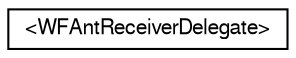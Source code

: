 digraph "Graphical Class Hierarchy"
{
  edge [fontname="FreeSans",fontsize="10",labelfontname="FreeSans",labelfontsize="10"];
  node [fontname="FreeSans",fontsize="10",shape=record];
  rankdir="LR";
  Node1 [label="\<WFAntReceiverDelegate\>",height=0.2,width=0.4,color="black", fillcolor="white", style="filled",URL="$protocol_w_f_ant_receiver_delegate-p.html",tooltip="The WFAntReceiverDelegate protocol declares the interface for an ANT message receiver used when the W..."];
}
